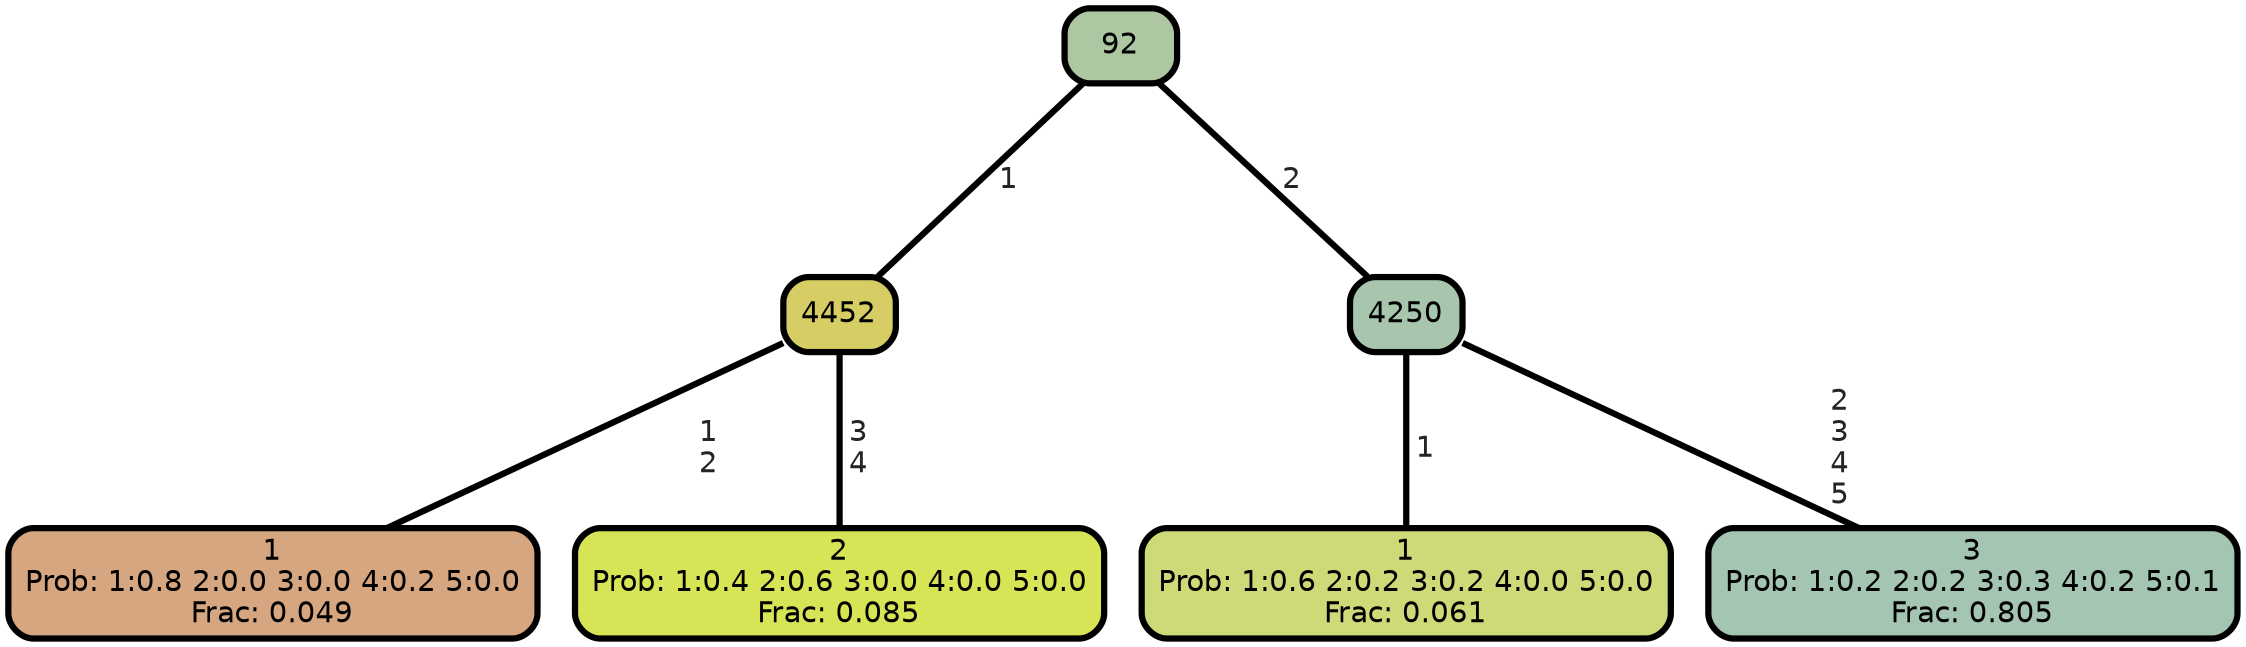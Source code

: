 graph Tree {
node [shape=box, style="filled, rounded",color="black",penwidth="3",fontcolor="black",                 fontname=helvetica] ;
graph [ranksep="0 equally", splines=straight,                 bgcolor=transparent, dpi=200] ;
edge [fontname=helvetica, fontweight=bold,fontcolor=grey14,color=black] ;
0 [label="1
Prob: 1:0.8 2:0.0 3:0.0 4:0.2 5:0.0
Frac: 0.049", fillcolor="#d5a67f"] ;
1 [label="4452", fillcolor="#d6cd64"] ;
2 [label="2
Prob: 1:0.4 2:0.6 3:0.0 4:0.0 5:0.0
Frac: 0.085", fillcolor="#d6e455"] ;
3 [label="92", fillcolor="#aec7a3"] ;
4 [label="1
Prob: 1:0.6 2:0.2 3:0.2 4:0.0 5:0.0
Frac: 0.061", fillcolor="#ced977"] ;
5 [label="4250", fillcolor="#a7c6ad"] ;
6 [label="3
Prob: 1:0.2 2:0.2 3:0.3 4:0.2 5:0.1
Frac: 0.805", fillcolor="#a4c5b1"] ;
1 -- 0 [label=" 1\n 2",penwidth=3] ;
1 -- 2 [label=" 3\n 4",penwidth=3] ;
3 -- 1 [label=" 1",penwidth=3] ;
3 -- 5 [label=" 2",penwidth=3] ;
5 -- 4 [label=" 1",penwidth=3] ;
5 -- 6 [label=" 2\n 3\n 4\n 5",penwidth=3] ;
{rank = same;}}